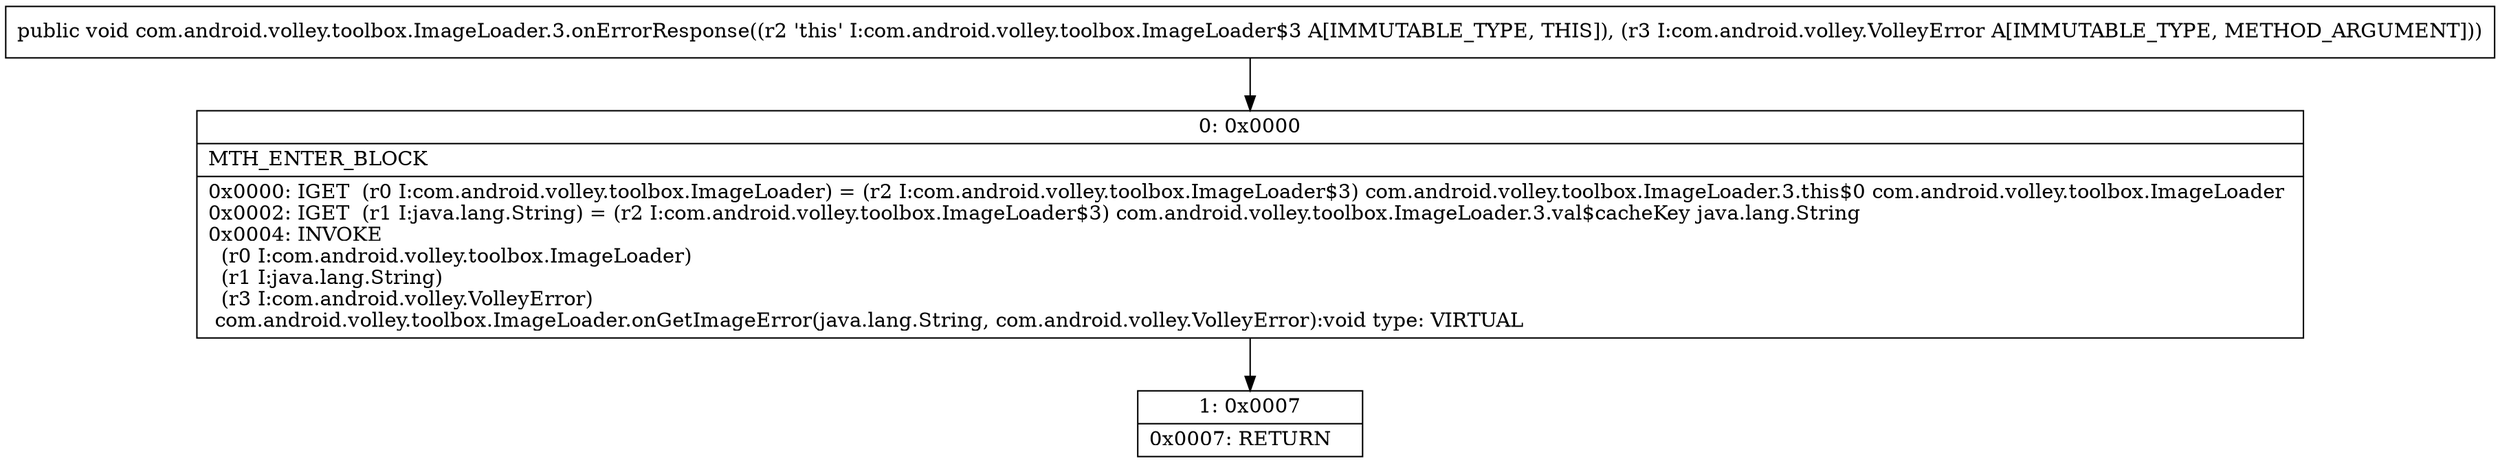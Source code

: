 digraph "CFG forcom.android.volley.toolbox.ImageLoader.3.onErrorResponse(Lcom\/android\/volley\/VolleyError;)V" {
Node_0 [shape=record,label="{0\:\ 0x0000|MTH_ENTER_BLOCK\l|0x0000: IGET  (r0 I:com.android.volley.toolbox.ImageLoader) = (r2 I:com.android.volley.toolbox.ImageLoader$3) com.android.volley.toolbox.ImageLoader.3.this$0 com.android.volley.toolbox.ImageLoader \l0x0002: IGET  (r1 I:java.lang.String) = (r2 I:com.android.volley.toolbox.ImageLoader$3) com.android.volley.toolbox.ImageLoader.3.val$cacheKey java.lang.String \l0x0004: INVOKE  \l  (r0 I:com.android.volley.toolbox.ImageLoader)\l  (r1 I:java.lang.String)\l  (r3 I:com.android.volley.VolleyError)\l com.android.volley.toolbox.ImageLoader.onGetImageError(java.lang.String, com.android.volley.VolleyError):void type: VIRTUAL \l}"];
Node_1 [shape=record,label="{1\:\ 0x0007|0x0007: RETURN   \l}"];
MethodNode[shape=record,label="{public void com.android.volley.toolbox.ImageLoader.3.onErrorResponse((r2 'this' I:com.android.volley.toolbox.ImageLoader$3 A[IMMUTABLE_TYPE, THIS]), (r3 I:com.android.volley.VolleyError A[IMMUTABLE_TYPE, METHOD_ARGUMENT])) }"];
MethodNode -> Node_0;
Node_0 -> Node_1;
}

